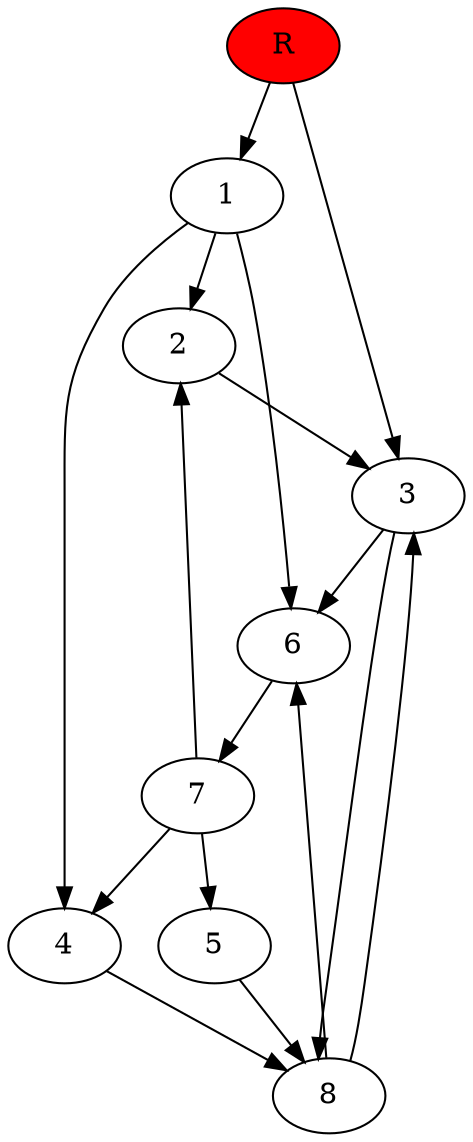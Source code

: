 digraph prb72527 {
	1
	2
	3
	4
	5
	6
	7
	8
	R [fillcolor="#ff0000" style=filled]
	1 -> 2
	1 -> 4
	1 -> 6
	2 -> 3
	3 -> 6
	3 -> 8
	4 -> 8
	5 -> 8
	6 -> 7
	7 -> 2
	7 -> 4
	7 -> 5
	8 -> 3
	8 -> 6
	R -> 1
	R -> 3
}
